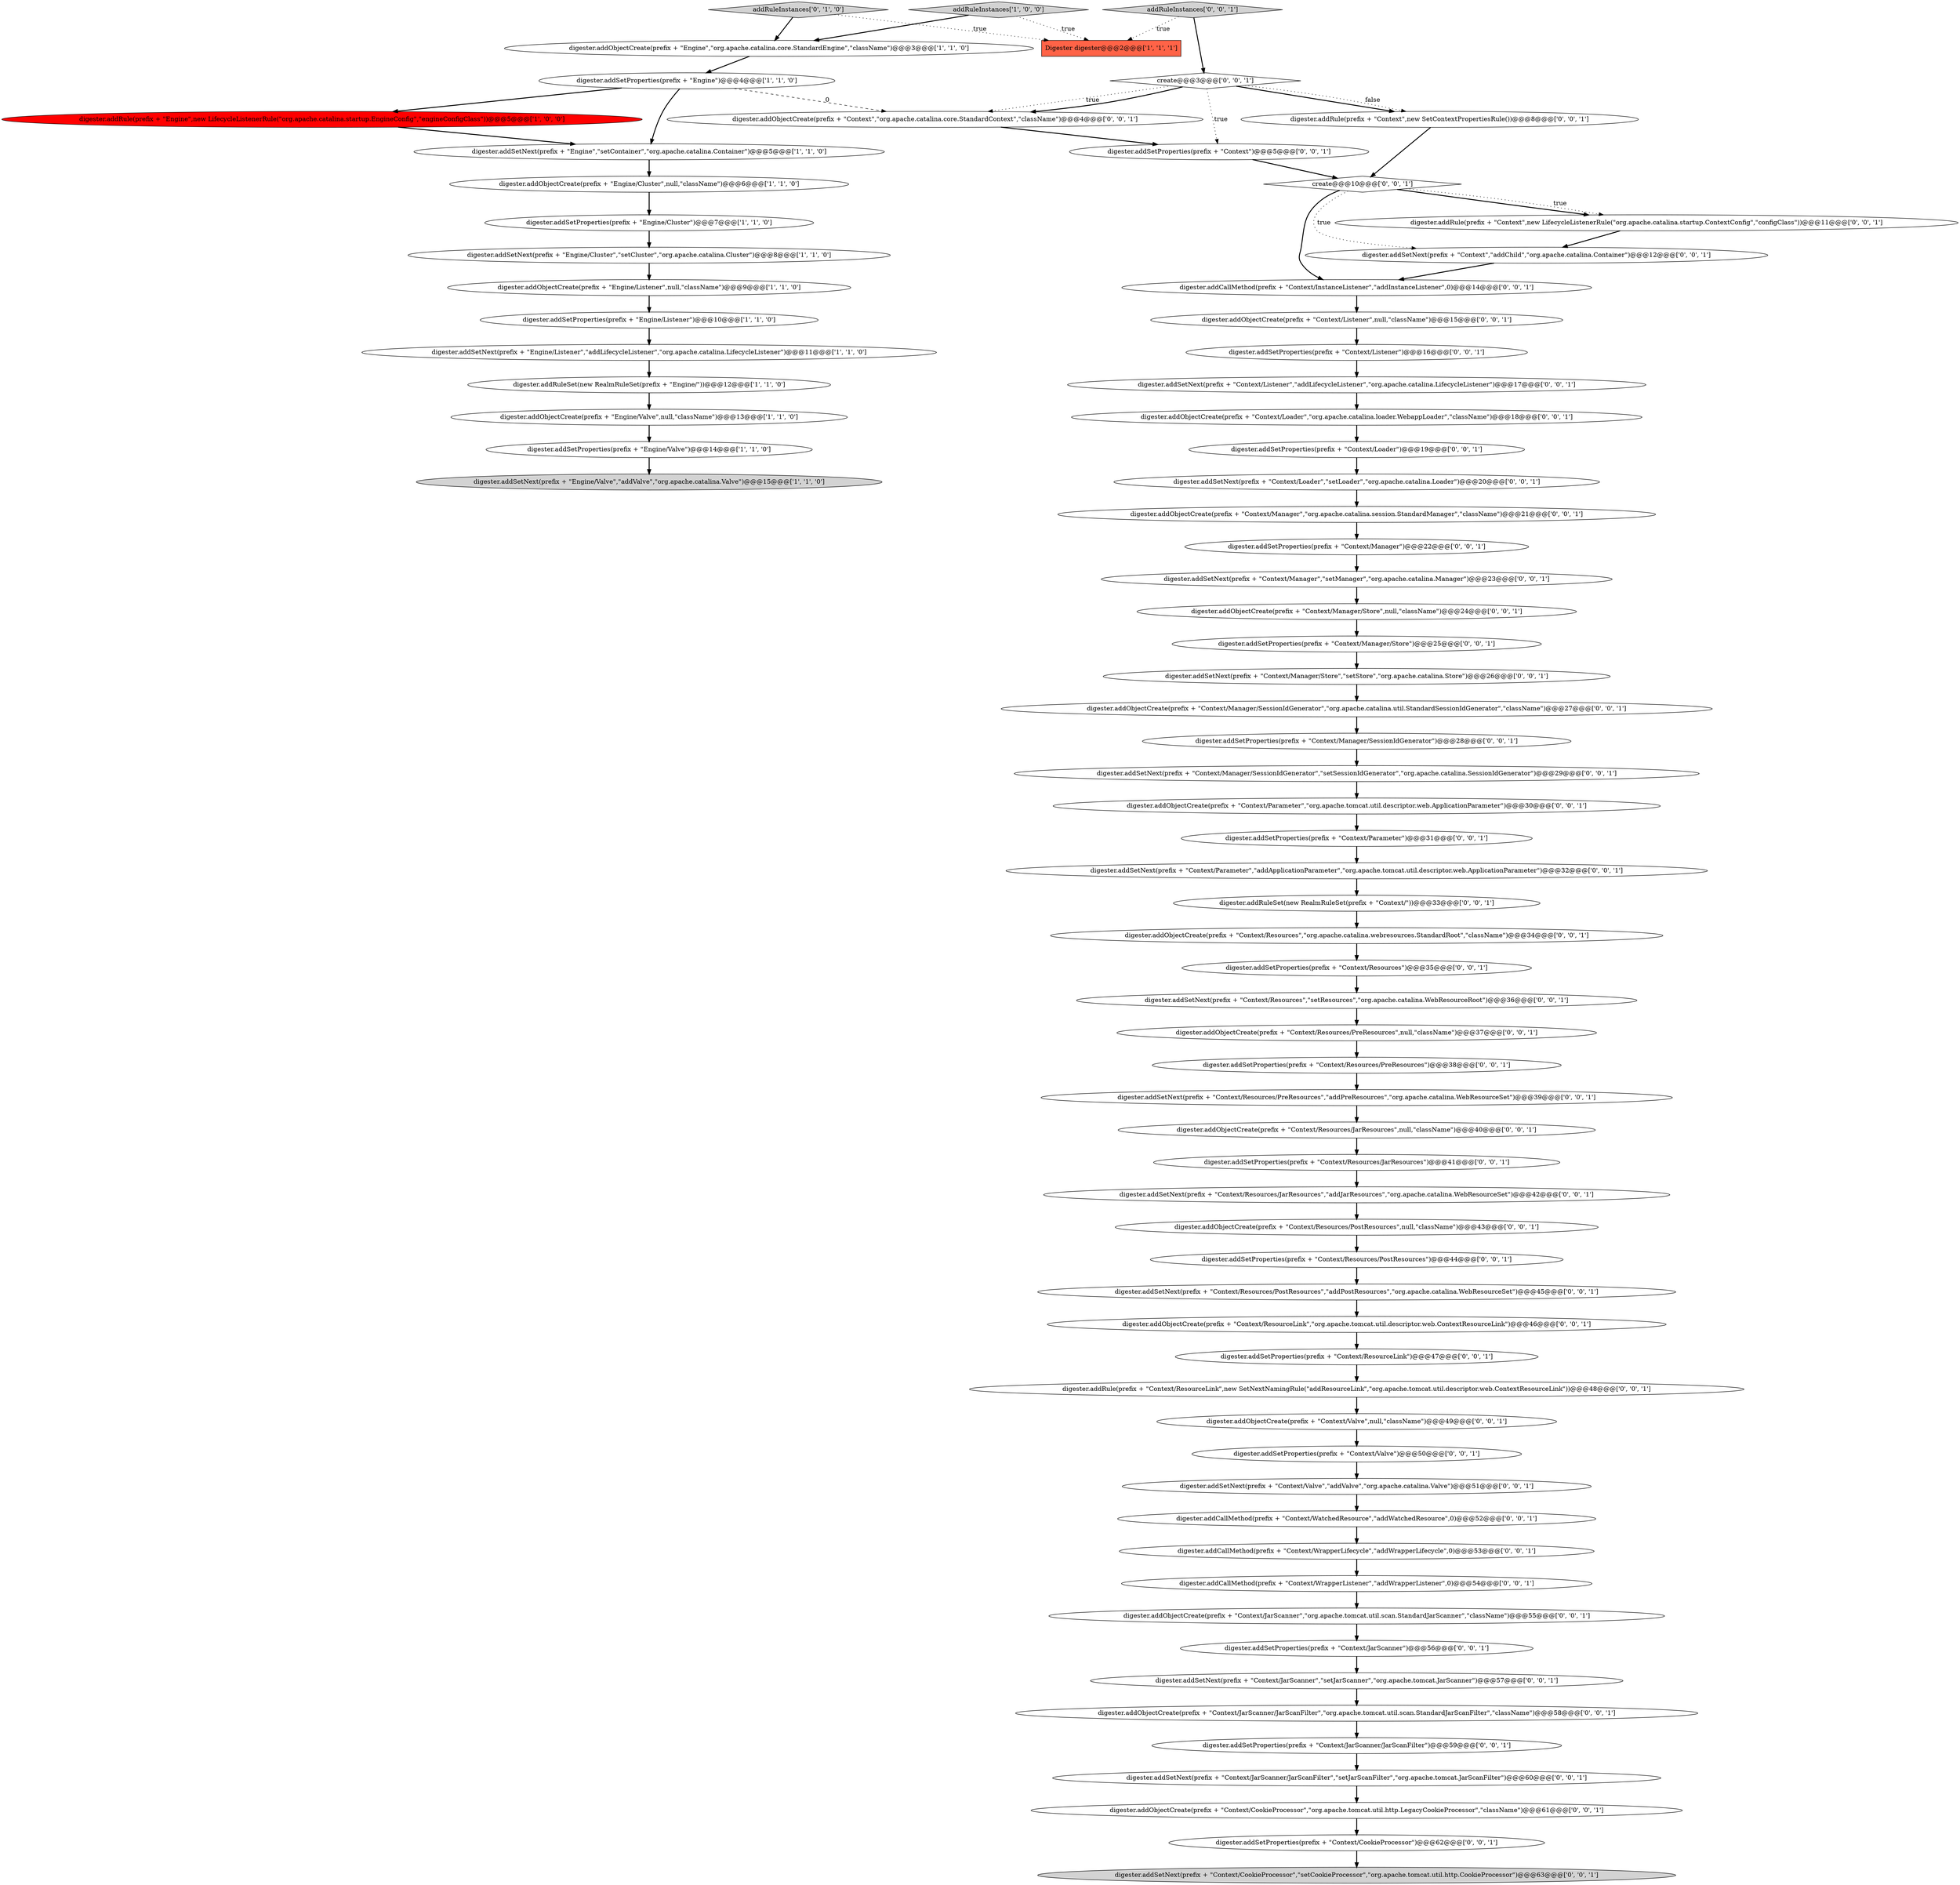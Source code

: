 digraph {
33 [style = filled, label = "digester.addSetNext(prefix + \"Context/Valve\",\"addValve\",\"org.apache.catalina.Valve\")@@@51@@@['0', '0', '1']", fillcolor = white, shape = ellipse image = "AAA0AAABBB3BBB"];
11 [style = filled, label = "digester.addSetNext(prefix + \"Engine/Valve\",\"addValve\",\"org.apache.catalina.Valve\")@@@15@@@['1', '1', '0']", fillcolor = lightgray, shape = ellipse image = "AAA0AAABBB1BBB"];
38 [style = filled, label = "digester.addRule(prefix + \"Context/ResourceLink\",new SetNextNamingRule(\"addResourceLink\",\"org.apache.tomcat.util.descriptor.web.ContextResourceLink\"))@@@48@@@['0', '0', '1']", fillcolor = white, shape = ellipse image = "AAA0AAABBB3BBB"];
67 [style = filled, label = "digester.addSetNext(prefix + \"Context/Manager/SessionIdGenerator\",\"setSessionIdGenerator\",\"org.apache.catalina.SessionIdGenerator\")@@@29@@@['0', '0', '1']", fillcolor = white, shape = ellipse image = "AAA0AAABBB3BBB"];
20 [style = filled, label = "digester.addSetNext(prefix + \"Context/Resources/PostResources\",\"addPostResources\",\"org.apache.catalina.WebResourceSet\")@@@45@@@['0', '0', '1']", fillcolor = white, shape = ellipse image = "AAA0AAABBB3BBB"];
62 [style = filled, label = "digester.addObjectCreate(prefix + \"Context/Parameter\",\"org.apache.tomcat.util.descriptor.web.ApplicationParameter\")@@@30@@@['0', '0', '1']", fillcolor = white, shape = ellipse image = "AAA0AAABBB3BBB"];
2 [style = filled, label = "digester.addSetNext(prefix + \"Engine/Cluster\",\"setCluster\",\"org.apache.catalina.Cluster\")@@@8@@@['1', '1', '0']", fillcolor = white, shape = ellipse image = "AAA0AAABBB1BBB"];
23 [style = filled, label = "digester.addSetProperties(prefix + \"Context/Loader\")@@@19@@@['0', '0', '1']", fillcolor = white, shape = ellipse image = "AAA0AAABBB3BBB"];
61 [style = filled, label = "digester.addObjectCreate(prefix + \"Context/Resources/JarResources\",null,\"className\")@@@40@@@['0', '0', '1']", fillcolor = white, shape = ellipse image = "AAA0AAABBB3BBB"];
66 [style = filled, label = "digester.addSetNext(prefix + \"Context/Manager\",\"setManager\",\"org.apache.catalina.Manager\")@@@23@@@['0', '0', '1']", fillcolor = white, shape = ellipse image = "AAA0AAABBB3BBB"];
9 [style = filled, label = "digester.addSetProperties(prefix + \"Engine\")@@@4@@@['1', '1', '0']", fillcolor = white, shape = ellipse image = "AAA0AAABBB1BBB"];
57 [style = filled, label = "digester.addSetNext(prefix + \"Context/Resources\",\"setResources\",\"org.apache.catalina.WebResourceRoot\")@@@36@@@['0', '0', '1']", fillcolor = white, shape = ellipse image = "AAA0AAABBB3BBB"];
50 [style = filled, label = "digester.addSetNext(prefix + \"Context/Loader\",\"setLoader\",\"org.apache.catalina.Loader\")@@@20@@@['0', '0', '1']", fillcolor = white, shape = ellipse image = "AAA0AAABBB3BBB"];
17 [style = filled, label = "digester.addRuleSet(new RealmRuleSet(prefix + \"Context/\"))@@@33@@@['0', '0', '1']", fillcolor = white, shape = ellipse image = "AAA0AAABBB3BBB"];
51 [style = filled, label = "digester.addSetProperties(prefix + \"Context/Resources\")@@@35@@@['0', '0', '1']", fillcolor = white, shape = ellipse image = "AAA0AAABBB3BBB"];
34 [style = filled, label = "digester.addSetProperties(prefix + \"Context/CookieProcessor\")@@@62@@@['0', '0', '1']", fillcolor = white, shape = ellipse image = "AAA0AAABBB3BBB"];
30 [style = filled, label = "digester.addSetProperties(prefix + \"Context/Parameter\")@@@31@@@['0', '0', '1']", fillcolor = white, shape = ellipse image = "AAA0AAABBB3BBB"];
64 [style = filled, label = "digester.addSetProperties(prefix + \"Context\")@@@5@@@['0', '0', '1']", fillcolor = white, shape = ellipse image = "AAA0AAABBB3BBB"];
8 [style = filled, label = "digester.addSetProperties(prefix + \"Engine/Cluster\")@@@7@@@['1', '1', '0']", fillcolor = white, shape = ellipse image = "AAA0AAABBB1BBB"];
56 [style = filled, label = "digester.addSetProperties(prefix + \"Context/Manager/Store\")@@@25@@@['0', '0', '1']", fillcolor = white, shape = ellipse image = "AAA0AAABBB3BBB"];
70 [style = filled, label = "digester.addRule(prefix + \"Context\",new LifecycleListenerRule(\"org.apache.catalina.startup.ContextConfig\",\"configClass\"))@@@11@@@['0', '0', '1']", fillcolor = white, shape = ellipse image = "AAA0AAABBB3BBB"];
5 [style = filled, label = "addRuleInstances['1', '0', '0']", fillcolor = lightgray, shape = diamond image = "AAA0AAABBB1BBB"];
10 [style = filled, label = "digester.addRuleSet(new RealmRuleSet(prefix + \"Engine/\"))@@@12@@@['1', '1', '0']", fillcolor = white, shape = ellipse image = "AAA0AAABBB1BBB"];
27 [style = filled, label = "digester.addObjectCreate(prefix + \"Context/ResourceLink\",\"org.apache.tomcat.util.descriptor.web.ContextResourceLink\")@@@46@@@['0', '0', '1']", fillcolor = white, shape = ellipse image = "AAA0AAABBB3BBB"];
14 [style = filled, label = "digester.addSetProperties(prefix + \"Engine/Listener\")@@@10@@@['1', '1', '0']", fillcolor = white, shape = ellipse image = "AAA0AAABBB1BBB"];
55 [style = filled, label = "digester.addSetNext(prefix + \"Context/JarScanner/JarScanFilter\",\"setJarScanFilter\",\"org.apache.tomcat.JarScanFilter\")@@@60@@@['0', '0', '1']", fillcolor = white, shape = ellipse image = "AAA0AAABBB3BBB"];
65 [style = filled, label = "digester.addSetProperties(prefix + \"Context/ResourceLink\")@@@47@@@['0', '0', '1']", fillcolor = white, shape = ellipse image = "AAA0AAABBB3BBB"];
71 [style = filled, label = "digester.addSetNext(prefix + \"Context\",\"addChild\",\"org.apache.catalina.Container\")@@@12@@@['0', '0', '1']", fillcolor = white, shape = ellipse image = "AAA0AAABBB3BBB"];
25 [style = filled, label = "digester.addObjectCreate(prefix + \"Context/Resources/PostResources\",null,\"className\")@@@43@@@['0', '0', '1']", fillcolor = white, shape = ellipse image = "AAA0AAABBB3BBB"];
36 [style = filled, label = "digester.addSetProperties(prefix + \"Context/Resources/PreResources\")@@@38@@@['0', '0', '1']", fillcolor = white, shape = ellipse image = "AAA0AAABBB3BBB"];
4 [style = filled, label = "digester.addSetProperties(prefix + \"Engine/Valve\")@@@14@@@['1', '1', '0']", fillcolor = white, shape = ellipse image = "AAA0AAABBB1BBB"];
49 [style = filled, label = "digester.addObjectCreate(prefix + \"Context/CookieProcessor\",\"org.apache.tomcat.util.http.LegacyCookieProcessor\",\"className\")@@@61@@@['0', '0', '1']", fillcolor = white, shape = ellipse image = "AAA0AAABBB3BBB"];
53 [style = filled, label = "addRuleInstances['0', '0', '1']", fillcolor = lightgray, shape = diamond image = "AAA0AAABBB3BBB"];
73 [style = filled, label = "digester.addSetProperties(prefix + \"Context/Resources/JarResources\")@@@41@@@['0', '0', '1']", fillcolor = white, shape = ellipse image = "AAA0AAABBB3BBB"];
15 [style = filled, label = "digester.addSetNext(prefix + \"Engine\",\"setContainer\",\"org.apache.catalina.Container\")@@@5@@@['1', '1', '0']", fillcolor = white, shape = ellipse image = "AAA0AAABBB1BBB"];
26 [style = filled, label = "digester.addObjectCreate(prefix + \"Context/Resources/PreResources\",null,\"className\")@@@37@@@['0', '0', '1']", fillcolor = white, shape = ellipse image = "AAA0AAABBB3BBB"];
69 [style = filled, label = "digester.addObjectCreate(prefix + \"Context\",\"org.apache.catalina.core.StandardContext\",\"className\")@@@4@@@['0', '0', '1']", fillcolor = white, shape = ellipse image = "AAA0AAABBB3BBB"];
43 [style = filled, label = "digester.addSetProperties(prefix + \"Context/Resources/PostResources\")@@@44@@@['0', '0', '1']", fillcolor = white, shape = ellipse image = "AAA0AAABBB3BBB"];
72 [style = filled, label = "digester.addObjectCreate(prefix + \"Context/Listener\",null,\"className\")@@@15@@@['0', '0', '1']", fillcolor = white, shape = ellipse image = "AAA0AAABBB3BBB"];
1 [style = filled, label = "digester.addObjectCreate(prefix + \"Engine/Listener\",null,\"className\")@@@9@@@['1', '1', '0']", fillcolor = white, shape = ellipse image = "AAA0AAABBB1BBB"];
74 [style = filled, label = "digester.addCallMethod(prefix + \"Context/WatchedResource\",\"addWatchedResource\",0)@@@52@@@['0', '0', '1']", fillcolor = white, shape = ellipse image = "AAA0AAABBB3BBB"];
7 [style = filled, label = "digester.addObjectCreate(prefix + \"Engine\",\"org.apache.catalina.core.StandardEngine\",\"className\")@@@3@@@['1', '1', '0']", fillcolor = white, shape = ellipse image = "AAA0AAABBB1BBB"];
31 [style = filled, label = "digester.addSetNext(prefix + \"Context/JarScanner\",\"setJarScanner\",\"org.apache.tomcat.JarScanner\")@@@57@@@['0', '0', '1']", fillcolor = white, shape = ellipse image = "AAA0AAABBB3BBB"];
37 [style = filled, label = "digester.addSetProperties(prefix + \"Context/Listener\")@@@16@@@['0', '0', '1']", fillcolor = white, shape = ellipse image = "AAA0AAABBB3BBB"];
24 [style = filled, label = "digester.addSetNext(prefix + \"Context/Manager/Store\",\"setStore\",\"org.apache.catalina.Store\")@@@26@@@['0', '0', '1']", fillcolor = white, shape = ellipse image = "AAA0AAABBB3BBB"];
3 [style = filled, label = "digester.addSetNext(prefix + \"Engine/Listener\",\"addLifecycleListener\",\"org.apache.catalina.LifecycleListener\")@@@11@@@['1', '1', '0']", fillcolor = white, shape = ellipse image = "AAA0AAABBB1BBB"];
0 [style = filled, label = "Digester digester@@@2@@@['1', '1', '1']", fillcolor = tomato, shape = box image = "AAA0AAABBB1BBB"];
60 [style = filled, label = "digester.addSetNext(prefix + \"Context/Resources/PreResources\",\"addPreResources\",\"org.apache.catalina.WebResourceSet\")@@@39@@@['0', '0', '1']", fillcolor = white, shape = ellipse image = "AAA0AAABBB3BBB"];
28 [style = filled, label = "digester.addSetProperties(prefix + \"Context/Valve\")@@@50@@@['0', '0', '1']", fillcolor = white, shape = ellipse image = "AAA0AAABBB3BBB"];
39 [style = filled, label = "digester.addObjectCreate(prefix + \"Context/Loader\",\"org.apache.catalina.loader.WebappLoader\",\"className\")@@@18@@@['0', '0', '1']", fillcolor = white, shape = ellipse image = "AAA0AAABBB3BBB"];
16 [style = filled, label = "addRuleInstances['0', '1', '0']", fillcolor = lightgray, shape = diamond image = "AAA0AAABBB2BBB"];
54 [style = filled, label = "digester.addObjectCreate(prefix + \"Context/Manager/Store\",null,\"className\")@@@24@@@['0', '0', '1']", fillcolor = white, shape = ellipse image = "AAA0AAABBB3BBB"];
32 [style = filled, label = "digester.addSetProperties(prefix + \"Context/Manager/SessionIdGenerator\")@@@28@@@['0', '0', '1']", fillcolor = white, shape = ellipse image = "AAA0AAABBB3BBB"];
45 [style = filled, label = "digester.addSetProperties(prefix + \"Context/JarScanner\")@@@56@@@['0', '0', '1']", fillcolor = white, shape = ellipse image = "AAA0AAABBB3BBB"];
13 [style = filled, label = "digester.addObjectCreate(prefix + \"Engine/Valve\",null,\"className\")@@@13@@@['1', '1', '0']", fillcolor = white, shape = ellipse image = "AAA0AAABBB1BBB"];
47 [style = filled, label = "digester.addSetNext(prefix + \"Context/Resources/JarResources\",\"addJarResources\",\"org.apache.catalina.WebResourceSet\")@@@42@@@['0', '0', '1']", fillcolor = white, shape = ellipse image = "AAA0AAABBB3BBB"];
59 [style = filled, label = "digester.addObjectCreate(prefix + \"Context/JarScanner/JarScanFilter\",\"org.apache.tomcat.util.scan.StandardJarScanFilter\",\"className\")@@@58@@@['0', '0', '1']", fillcolor = white, shape = ellipse image = "AAA0AAABBB3BBB"];
41 [style = filled, label = "digester.addSetProperties(prefix + \"Context/JarScanner/JarScanFilter\")@@@59@@@['0', '0', '1']", fillcolor = white, shape = ellipse image = "AAA0AAABBB3BBB"];
6 [style = filled, label = "digester.addRule(prefix + \"Engine\",new LifecycleListenerRule(\"org.apache.catalina.startup.EngineConfig\",\"engineConfigClass\"))@@@5@@@['1', '0', '0']", fillcolor = red, shape = ellipse image = "AAA1AAABBB1BBB"];
52 [style = filled, label = "digester.addObjectCreate(prefix + \"Context/Manager\",\"org.apache.catalina.session.StandardManager\",\"className\")@@@21@@@['0', '0', '1']", fillcolor = white, shape = ellipse image = "AAA0AAABBB3BBB"];
29 [style = filled, label = "digester.addObjectCreate(prefix + \"Context/JarScanner\",\"org.apache.tomcat.util.scan.StandardJarScanner\",\"className\")@@@55@@@['0', '0', '1']", fillcolor = white, shape = ellipse image = "AAA0AAABBB3BBB"];
19 [style = filled, label = "create@@@3@@@['0', '0', '1']", fillcolor = white, shape = diamond image = "AAA0AAABBB3BBB"];
22 [style = filled, label = "digester.addSetNext(prefix + \"Context/Listener\",\"addLifecycleListener\",\"org.apache.catalina.LifecycleListener\")@@@17@@@['0', '0', '1']", fillcolor = white, shape = ellipse image = "AAA0AAABBB3BBB"];
48 [style = filled, label = "digester.addSetNext(prefix + \"Context/CookieProcessor\",\"setCookieProcessor\",\"org.apache.tomcat.util.http.CookieProcessor\")@@@63@@@['0', '0', '1']", fillcolor = lightgray, shape = ellipse image = "AAA0AAABBB3BBB"];
63 [style = filled, label = "digester.addCallMethod(prefix + \"Context/WrapperListener\",\"addWrapperListener\",0)@@@54@@@['0', '0', '1']", fillcolor = white, shape = ellipse image = "AAA0AAABBB3BBB"];
18 [style = filled, label = "digester.addCallMethod(prefix + \"Context/WrapperLifecycle\",\"addWrapperLifecycle\",0)@@@53@@@['0', '0', '1']", fillcolor = white, shape = ellipse image = "AAA0AAABBB3BBB"];
12 [style = filled, label = "digester.addObjectCreate(prefix + \"Engine/Cluster\",null,\"className\")@@@6@@@['1', '1', '0']", fillcolor = white, shape = ellipse image = "AAA0AAABBB1BBB"];
58 [style = filled, label = "digester.addObjectCreate(prefix + \"Context/Valve\",null,\"className\")@@@49@@@['0', '0', '1']", fillcolor = white, shape = ellipse image = "AAA0AAABBB3BBB"];
40 [style = filled, label = "digester.addSetNext(prefix + \"Context/Parameter\",\"addApplicationParameter\",\"org.apache.tomcat.util.descriptor.web.ApplicationParameter\")@@@32@@@['0', '0', '1']", fillcolor = white, shape = ellipse image = "AAA0AAABBB3BBB"];
35 [style = filled, label = "digester.addSetProperties(prefix + \"Context/Manager\")@@@22@@@['0', '0', '1']", fillcolor = white, shape = ellipse image = "AAA0AAABBB3BBB"];
68 [style = filled, label = "digester.addRule(prefix + \"Context\",new SetContextPropertiesRule())@@@8@@@['0', '0', '1']", fillcolor = white, shape = ellipse image = "AAA0AAABBB3BBB"];
44 [style = filled, label = "digester.addObjectCreate(prefix + \"Context/Manager/SessionIdGenerator\",\"org.apache.catalina.util.StandardSessionIdGenerator\",\"className\")@@@27@@@['0', '0', '1']", fillcolor = white, shape = ellipse image = "AAA0AAABBB3BBB"];
21 [style = filled, label = "create@@@10@@@['0', '0', '1']", fillcolor = white, shape = diamond image = "AAA0AAABBB3BBB"];
42 [style = filled, label = "digester.addCallMethod(prefix + \"Context/InstanceListener\",\"addInstanceListener\",0)@@@14@@@['0', '0', '1']", fillcolor = white, shape = ellipse image = "AAA0AAABBB3BBB"];
46 [style = filled, label = "digester.addObjectCreate(prefix + \"Context/Resources\",\"org.apache.catalina.webresources.StandardRoot\",\"className\")@@@34@@@['0', '0', '1']", fillcolor = white, shape = ellipse image = "AAA0AAABBB3BBB"];
58->28 [style = bold, label=""];
14->3 [style = bold, label=""];
54->56 [style = bold, label=""];
17->46 [style = bold, label=""];
21->42 [style = bold, label=""];
64->21 [style = bold, label=""];
31->59 [style = bold, label=""];
53->0 [style = dotted, label="true"];
72->37 [style = bold, label=""];
35->66 [style = bold, label=""];
34->48 [style = bold, label=""];
33->74 [style = bold, label=""];
41->55 [style = bold, label=""];
2->1 [style = bold, label=""];
38->58 [style = bold, label=""];
62->30 [style = bold, label=""];
55->49 [style = bold, label=""];
26->36 [style = bold, label=""];
57->26 [style = bold, label=""];
43->20 [style = bold, label=""];
24->44 [style = bold, label=""];
16->7 [style = bold, label=""];
52->35 [style = bold, label=""];
19->68 [style = bold, label=""];
69->64 [style = bold, label=""];
25->43 [style = bold, label=""];
56->24 [style = bold, label=""];
5->0 [style = dotted, label="true"];
42->72 [style = bold, label=""];
21->71 [style = dotted, label="true"];
45->31 [style = bold, label=""];
49->34 [style = bold, label=""];
50->52 [style = bold, label=""];
6->15 [style = bold, label=""];
68->21 [style = bold, label=""];
9->6 [style = bold, label=""];
21->70 [style = bold, label=""];
66->54 [style = bold, label=""];
67->62 [style = bold, label=""];
73->47 [style = bold, label=""];
20->27 [style = bold, label=""];
7->9 [style = bold, label=""];
18->63 [style = bold, label=""];
3->10 [style = bold, label=""];
46->51 [style = bold, label=""];
37->22 [style = bold, label=""];
32->67 [style = bold, label=""];
27->65 [style = bold, label=""];
74->18 [style = bold, label=""];
53->19 [style = bold, label=""];
19->69 [style = dotted, label="true"];
60->61 [style = bold, label=""];
47->25 [style = bold, label=""];
28->33 [style = bold, label=""];
65->38 [style = bold, label=""];
8->2 [style = bold, label=""];
10->13 [style = bold, label=""];
70->71 [style = bold, label=""];
16->0 [style = dotted, label="true"];
21->70 [style = dotted, label="true"];
12->8 [style = bold, label=""];
9->15 [style = bold, label=""];
44->32 [style = bold, label=""];
39->23 [style = bold, label=""];
36->60 [style = bold, label=""];
40->17 [style = bold, label=""];
71->42 [style = bold, label=""];
61->73 [style = bold, label=""];
19->69 [style = bold, label=""];
29->45 [style = bold, label=""];
22->39 [style = bold, label=""];
5->7 [style = bold, label=""];
30->40 [style = bold, label=""];
1->14 [style = bold, label=""];
15->12 [style = bold, label=""];
19->64 [style = dotted, label="true"];
51->57 [style = bold, label=""];
63->29 [style = bold, label=""];
4->11 [style = bold, label=""];
59->41 [style = bold, label=""];
19->68 [style = dotted, label="false"];
9->69 [style = dashed, label="0"];
23->50 [style = bold, label=""];
13->4 [style = bold, label=""];
}
